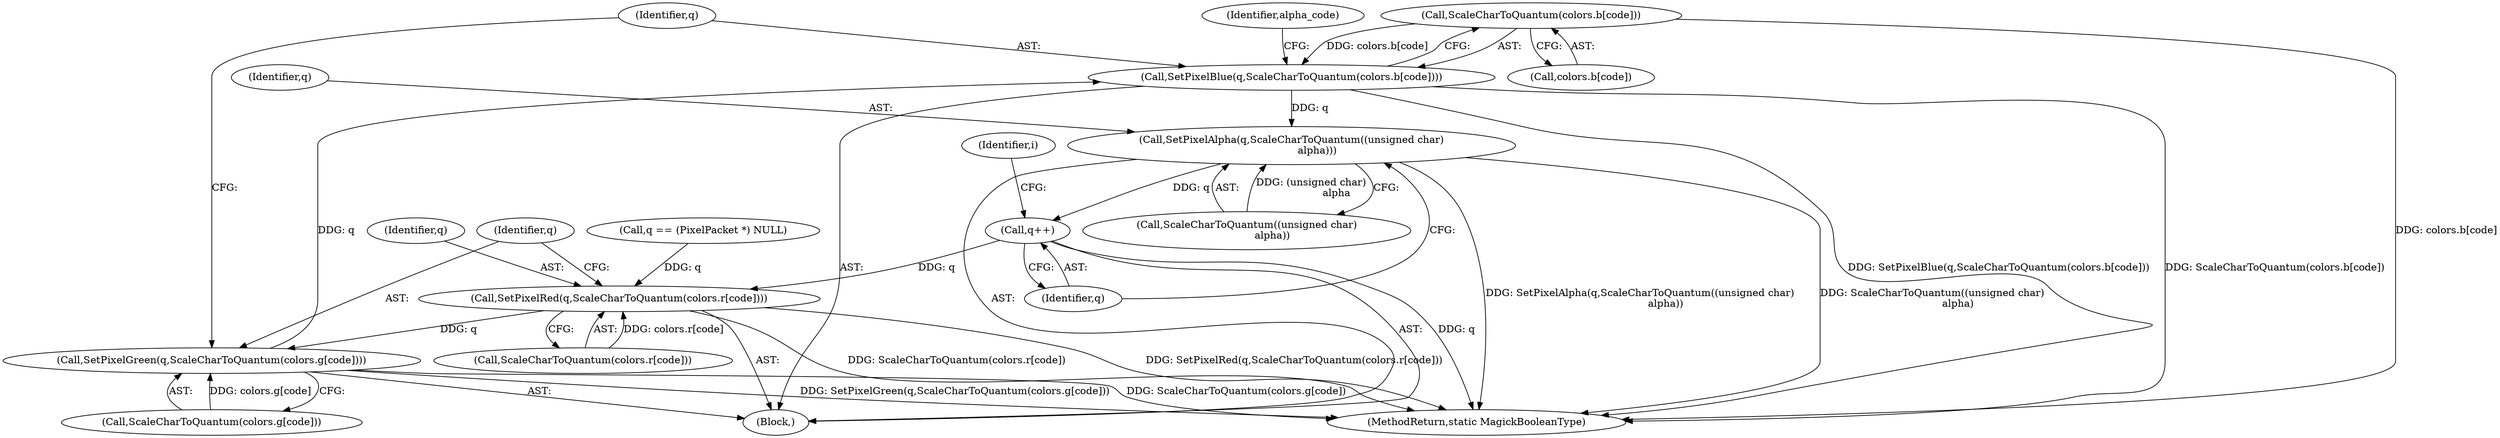 digraph "0_ImageMagick_d7325bac173492b358417a0ad49fabad44447d52_2@array" {
"1000302" [label="(Call,ScaleCharToQuantum(colors.b[code]))"];
"1000300" [label="(Call,SetPixelBlue(q,ScaleCharToQuantum(colors.b[code])))"];
"1000390" [label="(Call,SetPixelAlpha(q,ScaleCharToQuantum((unsigned char)\n                alpha)))"];
"1000396" [label="(Call,q++)"];
"1000284" [label="(Call,SetPixelRed(q,ScaleCharToQuantum(colors.r[code])))"];
"1000292" [label="(Call,SetPixelGreen(q,ScaleCharToQuantum(colors.g[code])))"];
"1000285" [label="(Identifier,q)"];
"1000301" [label="(Identifier,q)"];
"1000286" [label="(Call,ScaleCharToQuantum(colors.r[code]))"];
"1000177" [label="(Call,q == (PixelPacket *) NULL)"];
"1000390" [label="(Call,SetPixelAlpha(q,ScaleCharToQuantum((unsigned char)\n                alpha)))"];
"1000397" [label="(Identifier,q)"];
"1000270" [label="(Block,)"];
"1000292" [label="(Call,SetPixelGreen(q,ScaleCharToQuantum(colors.g[code])))"];
"1000391" [label="(Identifier,q)"];
"1000248" [label="(Identifier,i)"];
"1000294" [label="(Call,ScaleCharToQuantum(colors.g[code]))"];
"1000293" [label="(Identifier,q)"];
"1000412" [label="(MethodReturn,static MagickBooleanType)"];
"1000284" [label="(Call,SetPixelRed(q,ScaleCharToQuantum(colors.r[code])))"];
"1000396" [label="(Call,q++)"];
"1000309" [label="(Identifier,alpha_code)"];
"1000302" [label="(Call,ScaleCharToQuantum(colors.b[code]))"];
"1000392" [label="(Call,ScaleCharToQuantum((unsigned char)\n                alpha))"];
"1000300" [label="(Call,SetPixelBlue(q,ScaleCharToQuantum(colors.b[code])))"];
"1000303" [label="(Call,colors.b[code])"];
"1000302" -> "1000300"  [label="AST: "];
"1000302" -> "1000303"  [label="CFG: "];
"1000303" -> "1000302"  [label="AST: "];
"1000300" -> "1000302"  [label="CFG: "];
"1000302" -> "1000412"  [label="DDG: colors.b[code]"];
"1000302" -> "1000300"  [label="DDG: colors.b[code]"];
"1000300" -> "1000270"  [label="AST: "];
"1000301" -> "1000300"  [label="AST: "];
"1000309" -> "1000300"  [label="CFG: "];
"1000300" -> "1000412"  [label="DDG: ScaleCharToQuantum(colors.b[code])"];
"1000300" -> "1000412"  [label="DDG: SetPixelBlue(q,ScaleCharToQuantum(colors.b[code]))"];
"1000292" -> "1000300"  [label="DDG: q"];
"1000300" -> "1000390"  [label="DDG: q"];
"1000390" -> "1000270"  [label="AST: "];
"1000390" -> "1000392"  [label="CFG: "];
"1000391" -> "1000390"  [label="AST: "];
"1000392" -> "1000390"  [label="AST: "];
"1000397" -> "1000390"  [label="CFG: "];
"1000390" -> "1000412"  [label="DDG: ScaleCharToQuantum((unsigned char)\n                alpha)"];
"1000390" -> "1000412"  [label="DDG: SetPixelAlpha(q,ScaleCharToQuantum((unsigned char)\n                alpha))"];
"1000392" -> "1000390"  [label="DDG: (unsigned char)\n                alpha"];
"1000390" -> "1000396"  [label="DDG: q"];
"1000396" -> "1000270"  [label="AST: "];
"1000396" -> "1000397"  [label="CFG: "];
"1000397" -> "1000396"  [label="AST: "];
"1000248" -> "1000396"  [label="CFG: "];
"1000396" -> "1000412"  [label="DDG: q"];
"1000396" -> "1000284"  [label="DDG: q"];
"1000284" -> "1000270"  [label="AST: "];
"1000284" -> "1000286"  [label="CFG: "];
"1000285" -> "1000284"  [label="AST: "];
"1000286" -> "1000284"  [label="AST: "];
"1000293" -> "1000284"  [label="CFG: "];
"1000284" -> "1000412"  [label="DDG: ScaleCharToQuantum(colors.r[code])"];
"1000284" -> "1000412"  [label="DDG: SetPixelRed(q,ScaleCharToQuantum(colors.r[code]))"];
"1000177" -> "1000284"  [label="DDG: q"];
"1000286" -> "1000284"  [label="DDG: colors.r[code]"];
"1000284" -> "1000292"  [label="DDG: q"];
"1000292" -> "1000270"  [label="AST: "];
"1000292" -> "1000294"  [label="CFG: "];
"1000293" -> "1000292"  [label="AST: "];
"1000294" -> "1000292"  [label="AST: "];
"1000301" -> "1000292"  [label="CFG: "];
"1000292" -> "1000412"  [label="DDG: SetPixelGreen(q,ScaleCharToQuantum(colors.g[code]))"];
"1000292" -> "1000412"  [label="DDG: ScaleCharToQuantum(colors.g[code])"];
"1000294" -> "1000292"  [label="DDG: colors.g[code]"];
}
